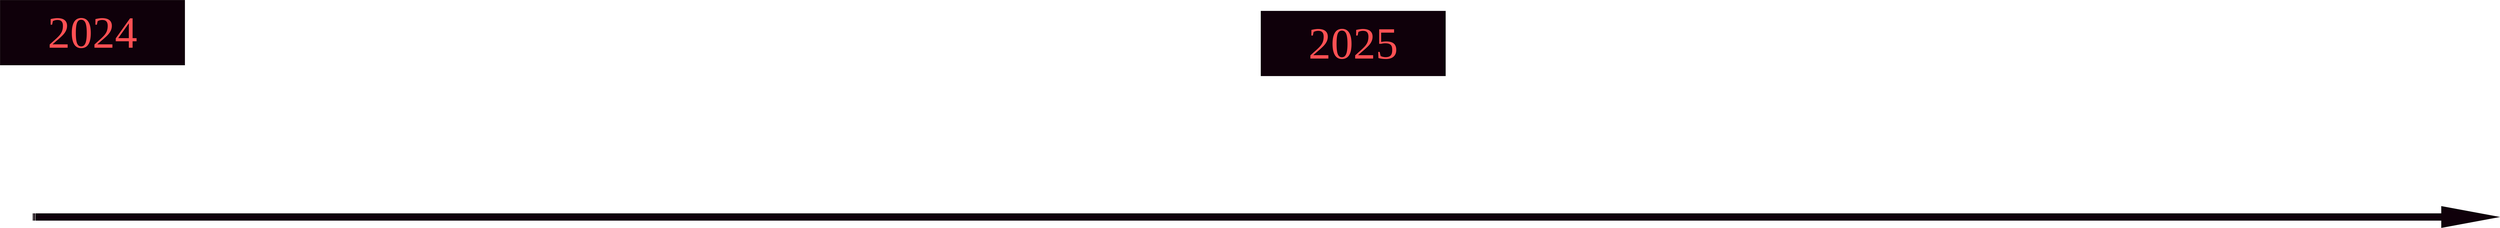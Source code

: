 <mxfile version="25.0.3">
  <diagram name="Page-1" id="xSPA35rQE9uIuLhvjZ89">
    <mxGraphModel dx="20120" dy="11640" grid="1" gridSize="100" guides="1" tooltips="1" connect="1" arrows="1" fold="1" page="1" pageScale="1" pageWidth="23622" pageHeight="2362" background="#FFFFFF" math="0" shadow="0">
      <root>
        <mxCell id="0" />
        <mxCell id="1" parent="0" />
        <mxCell id="GZHj1g9VWXxsmudOEbnP-6" value="&lt;font style=&quot;font-size: 412px;&quot;&gt;2024&lt;/font&gt;" style="rounded=0;whiteSpace=wrap;html=1;fontSize=212;fontFamily=Pilowlava;fontSource=https%3A%2F%2Fja.ishalt.so%2Ffont%2FPilowlava-Regular.otf;fillColor=#0f000a;fontColor=#FF5053;" vertex="1" parent="1">
          <mxGeometry x="100" y="100" width="1700" height="600" as="geometry" />
        </mxCell>
        <mxCell id="GZHj1g9VWXxsmudOEbnP-7" value="" style="html=1;shadow=0;dashed=0;align=center;verticalAlign=middle;shape=mxgraph.arrows2.stripedArrow;dy=0.67;dx=538.37;notch=25;fillColor=#0F000A;" vertex="1" parent="1">
          <mxGeometry x="400" y="2000" width="22700" height="200" as="geometry" />
        </mxCell>
        <mxCell id="GZHj1g9VWXxsmudOEbnP-8" value="&lt;font style=&quot;font-size: 412px;&quot;&gt;2025&lt;/font&gt;" style="rounded=0;whiteSpace=wrap;html=1;fontSize=212;fontFamily=Pilowlava;fontSource=https%3A%2F%2Fja.ishalt.so%2Ffont%2FPilowlava-Regular.otf;fillColor=#0f000a;fontColor=#FF5053;" vertex="1" parent="1">
          <mxGeometry x="11700" y="200" width="1700" height="600" as="geometry" />
        </mxCell>
      </root>
    </mxGraphModel>
  </diagram>
</mxfile>
